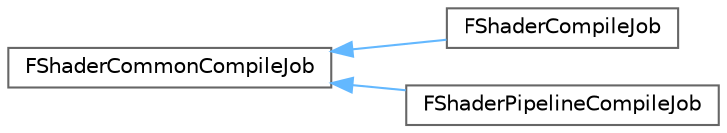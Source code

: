 digraph "Graphical Class Hierarchy"
{
 // INTERACTIVE_SVG=YES
 // LATEX_PDF_SIZE
  bgcolor="transparent";
  edge [fontname=Helvetica,fontsize=10,labelfontname=Helvetica,labelfontsize=10];
  node [fontname=Helvetica,fontsize=10,shape=box,height=0.2,width=0.4];
  rankdir="LR";
  Node0 [id="Node000000",label="FShaderCommonCompileJob",height=0.2,width=0.4,color="grey40", fillcolor="white", style="filled",URL="$d9/d52/classFShaderCommonCompileJob.html",tooltip="Stores all of the common information used to compile a shader or pipeline."];
  Node0 -> Node1 [id="edge4961_Node000000_Node000001",dir="back",color="steelblue1",style="solid",tooltip=" "];
  Node1 [id="Node000001",label="FShaderCompileJob",height=0.2,width=0.4,color="grey40", fillcolor="white", style="filled",URL="$d7/d8b/classFShaderCompileJob.html",tooltip="Stores all of the input and output information used to compile a single shader."];
  Node0 -> Node2 [id="edge4962_Node000000_Node000002",dir="back",color="steelblue1",style="solid",tooltip=" "];
  Node2 [id="Node000002",label="FShaderPipelineCompileJob",height=0.2,width=0.4,color="grey40", fillcolor="white", style="filled",URL="$dc/d46/classFShaderPipelineCompileJob.html",tooltip=" "];
}

